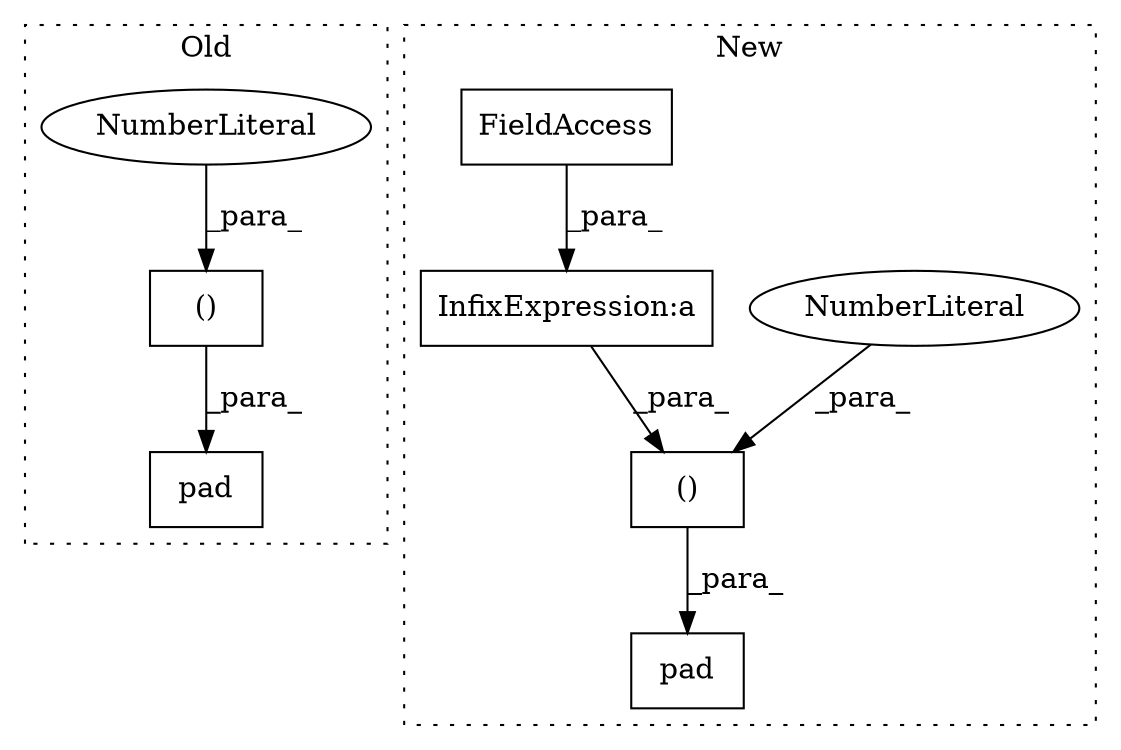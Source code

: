 digraph G {
subgraph cluster0 {
1 [label="pad" a="32" s="4381,4466" l="4,2" shape="box"];
4 [label="()" a="106" s="4394" l="72" shape="box"];
6 [label="NumberLiteral" a="34" s="4394" l="1" shape="ellipse"];
label = "Old";
style="dotted";
}
subgraph cluster1 {
2 [label="()" a="106" s="4729" l="69" shape="box"];
3 [label="NumberLiteral" a="34" s="4797" l="1" shape="ellipse"];
5 [label="pad" a="32" s="4716,4798" l="4,2" shape="box"];
7 [label="InfixExpression:a" a="27" s="4367" l="3" shape="box"];
8 [label="FieldAccess" a="22" s="4350" l="17" shape="box"];
label = "New";
style="dotted";
}
2 -> 5 [label="_para_"];
3 -> 2 [label="_para_"];
4 -> 1 [label="_para_"];
6 -> 4 [label="_para_"];
7 -> 2 [label="_para_"];
8 -> 7 [label="_para_"];
}